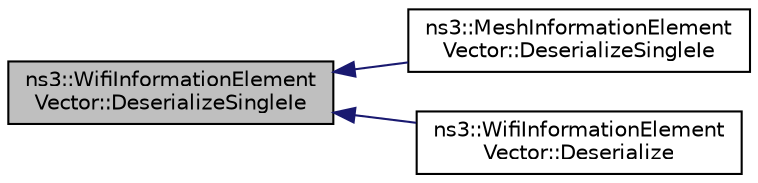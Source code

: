 digraph "ns3::WifiInformationElementVector::DeserializeSingleIe"
{
  edge [fontname="Helvetica",fontsize="10",labelfontname="Helvetica",labelfontsize="10"];
  node [fontname="Helvetica",fontsize="10",shape=record];
  rankdir="LR";
  Node1 [label="ns3::WifiInformationElement\lVector::DeserializeSingleIe",height=0.2,width=0.4,color="black", fillcolor="grey75", style="filled", fontcolor="black"];
  Node1 -> Node2 [dir="back",color="midnightblue",fontsize="10",style="solid"];
  Node2 [label="ns3::MeshInformationElement\lVector::DeserializeSingleIe",height=0.2,width=0.4,color="black", fillcolor="white", style="filled",URL="$d3/df6/classns3_1_1MeshInformationElementVector.html#afc490f34bbbeb9cf3738fc8a491c38f7",tooltip="Needed when you try to deserialize a lonely IE inside other header. "];
  Node1 -> Node3 [dir="back",color="midnightblue",fontsize="10",style="solid"];
  Node3 [label="ns3::WifiInformationElement\lVector::Deserialize",height=0.2,width=0.4,color="black", fillcolor="white", style="filled",URL="$d7/db5/classns3_1_1WifiInformationElementVector.html#a251b746f2d3a1918a252072b65a53ae5"];
}

